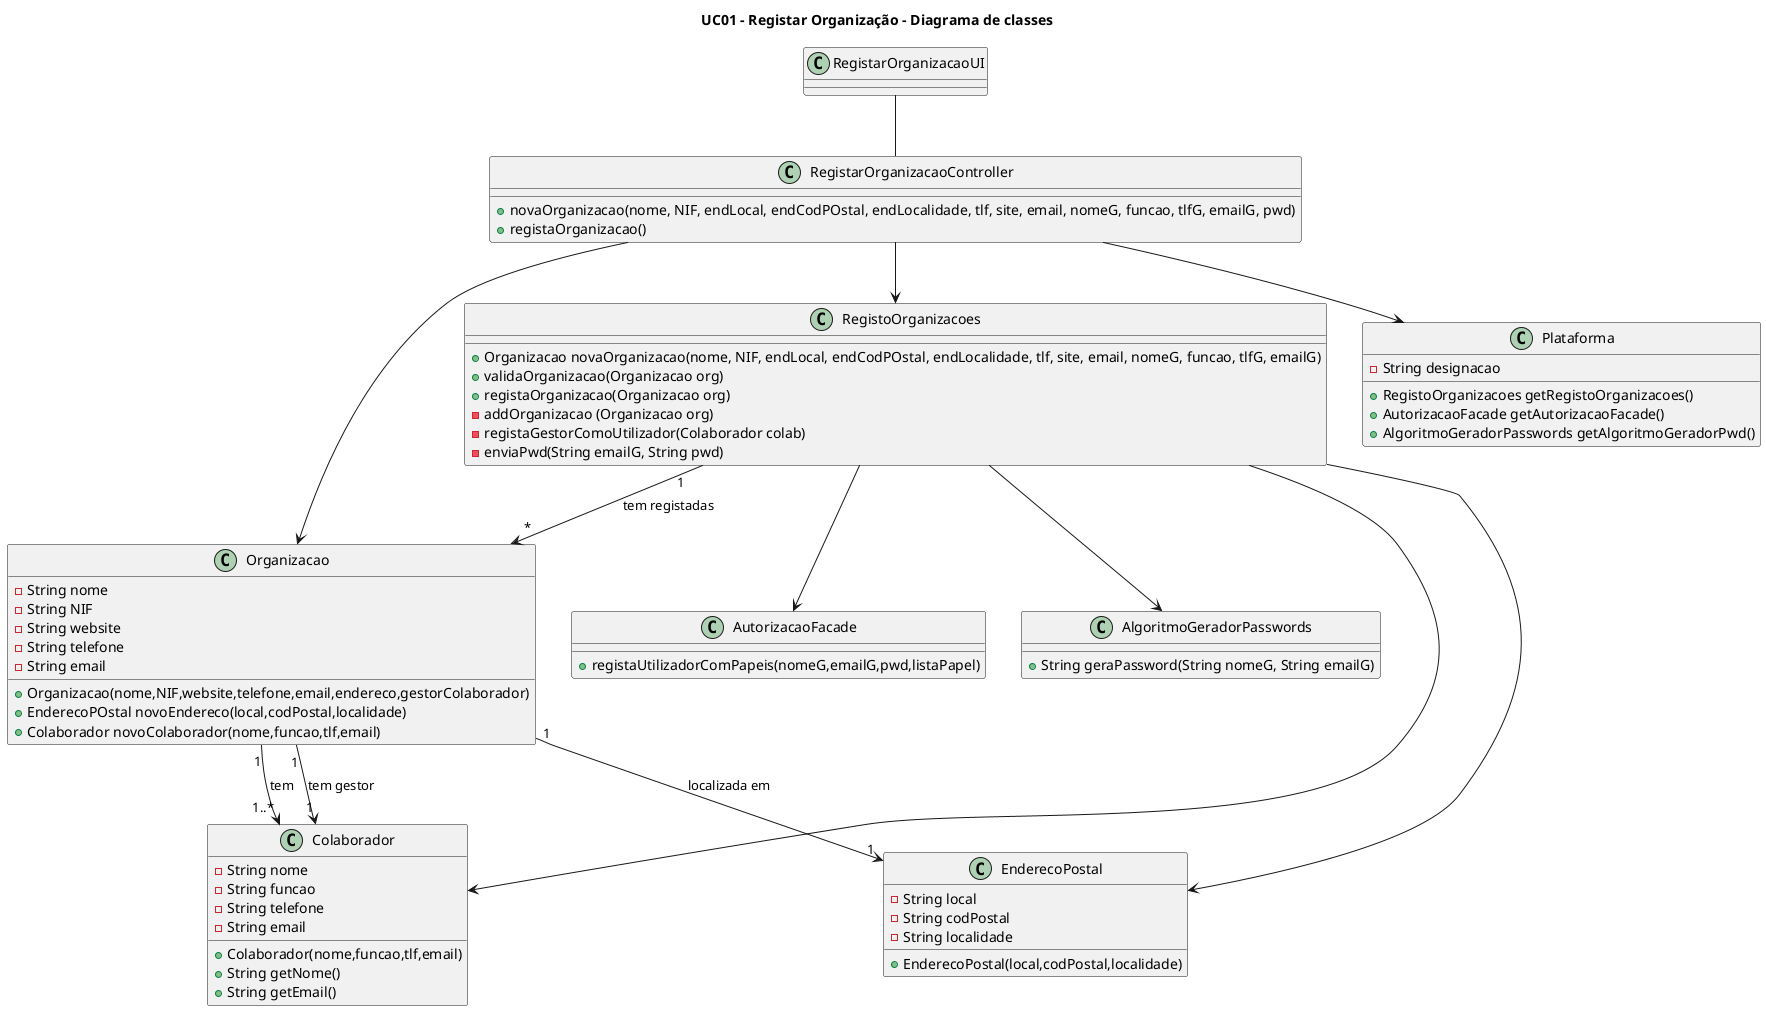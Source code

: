 @startuml
title UC01 - Registar Organização - Diagrama de classes

top to bottom direction

class RegistarOrganizacaoUI {
}

class RegistarOrganizacaoController {
+novaOrganizacao(nome, NIF, endLocal, endCodPOstal, endLocalidade, tlf, site, email, nomeG, funcao, tlfG, emailG, pwd)
+registaOrganizacao()
}

class Organizacao {
-String nome
-String NIF
-String website
-String telefone
-String email
+Organizacao(nome,NIF,website,telefone,email,endereco,gestorColaborador)
+EnderecoPOstal novoEndereco(local,codPostal,localidade)
+Colaborador novoColaborador(nome,funcao,tlf,email)
}

class Colaborador {
-String nome
-String funcao
-String telefone
-String email
+Colaborador(nome,funcao,tlf,email)
+String getNome()
+String getEmail()
}

class EnderecoPostal {
-String local
-String codPostal
-String localidade
+EnderecoPostal(local,codPostal,localidade)
}

class RegistoOrganizacoes {
+Organizacao novaOrganizacao(nome, NIF, endLocal, endCodPOstal, endLocalidade, tlf, site, email, nomeG, funcao, tlfG, emailG)
+validaOrganizacao(Organizacao org)
+registaOrganizacao(Organizacao org)
-addOrganizacao (Organizacao org)
-registaGestorComoUtilizador(Colaborador colab)
-enviaPwd(String emailG, String pwd)
}

class AutorizacaoFacade {
+registaUtilizadorComPapeis(nomeG,emailG,pwd,listaPapel)
}

class AlgoritmoGeradorPasswords {
+String geraPassword(String nomeG, String emailG)
}

class Plataforma {
-String designacao
+RegistoOrganizacoes getRegistoOrganizacoes()
+AutorizacaoFacade getAutorizacaoFacade()
+AlgoritmoGeradorPasswords getAlgoritmoGeradorPwd()
}

RegistarOrganizacaoUI -- RegistarOrganizacaoController
RegistarOrganizacaoController --> RegistoOrganizacoes
RegistarOrganizacaoController --> Organizacao
RegistarOrganizacaoController --> Plataforma
Organizacao "1"-->"1..*" Colaborador : tem
Organizacao "1"-->"1" Colaborador : tem gestor
Organizacao "1"-->"1" EnderecoPostal : localizada em
RegistoOrganizacoes "1"-->"*" Organizacao : tem registadas
RegistoOrganizacoes --> AutorizacaoFacade
RegistoOrganizacoes --> AlgoritmoGeradorPasswords
RegistoOrganizacoes --> Colaborador
RegistoOrganizacoes --> EnderecoPostal
@enduml